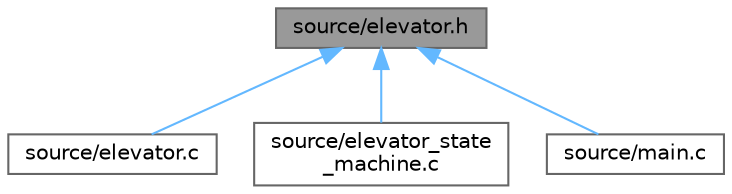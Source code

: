 digraph "source/elevator.h"
{
 // LATEX_PDF_SIZE
  bgcolor="transparent";
  edge [fontname=Helvetica,fontsize=10,labelfontname=Helvetica,labelfontsize=10];
  node [fontname=Helvetica,fontsize=10,shape=box,height=0.2,width=0.4];
  Node1 [id="Node000001",label="source/elevator.h",height=0.2,width=0.4,color="gray40", fillcolor="grey60", style="filled", fontcolor="black",tooltip="Structure representing the elevator."];
  Node1 -> Node2 [id="edge1_Node000001_Node000002",dir="back",color="steelblue1",style="solid",tooltip=" "];
  Node2 [id="Node000002",label="source/elevator.c",height=0.2,width=0.4,color="grey40", fillcolor="white", style="filled",URL="$elevator_8c.html",tooltip="Initializes the elevator."];
  Node1 -> Node3 [id="edge2_Node000001_Node000003",dir="back",color="steelblue1",style="solid",tooltip=" "];
  Node3 [id="Node000003",label="source/elevator_state\l_machine.c",height=0.2,width=0.4,color="grey40", fillcolor="white", style="filled",URL="$elevator__state__machine_8c.html",tooltip="Elevator state machine that controls the elevator's behavior."];
  Node1 -> Node4 [id="edge3_Node000001_Node000004",dir="back",color="steelblue1",style="solid",tooltip=" "];
  Node4 [id="Node000004",label="source/main.c",height=0.2,width=0.4,color="grey40", fillcolor="white", style="filled",URL="$main_8c.html",tooltip="Main function to initialize and start the elevator."];
}
